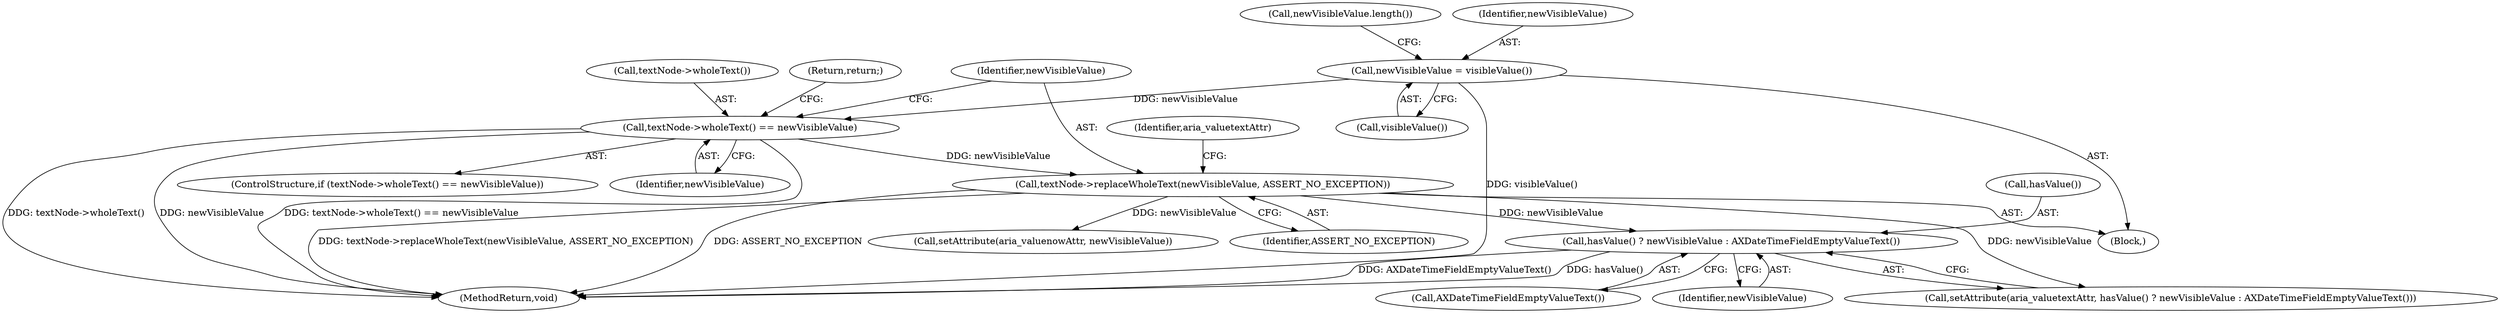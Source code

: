 digraph "1_Chrome_f7b020b3d36def118881daa4402c44ca72271482_0@del" {
"1000125" [label="(Call,hasValue() ? newVisibleValue : AXDateTimeFieldEmptyValueText())"];
"1000120" [label="(Call,textNode->replaceWholeText(newVisibleValue, ASSERT_NO_EXCEPTION))"];
"1000116" [label="(Call,textNode->wholeText() == newVisibleValue)"];
"1000108" [label="(Call,newVisibleValue = visibleValue())"];
"1000127" [label="(Identifier,newVisibleValue)"];
"1000126" [label="(Call,hasValue())"];
"1000113" [label="(Call,newVisibleValue.length())"];
"1000139" [label="(MethodReturn,void)"];
"1000124" [label="(Identifier,aria_valuetextAttr)"];
"1000129" [label="(Call,setAttribute(aria_valuenowAttr, newVisibleValue))"];
"1000125" [label="(Call,hasValue() ? newVisibleValue : AXDateTimeFieldEmptyValueText())"];
"1000110" [label="(Call,visibleValue())"];
"1000116" [label="(Call,textNode->wholeText() == newVisibleValue)"];
"1000115" [label="(ControlStructure,if (textNode->wholeText() == newVisibleValue))"];
"1000117" [label="(Call,textNode->wholeText())"];
"1000119" [label="(Return,return;)"];
"1000108" [label="(Call,newVisibleValue = visibleValue())"];
"1000122" [label="(Identifier,ASSERT_NO_EXCEPTION)"];
"1000121" [label="(Identifier,newVisibleValue)"];
"1000120" [label="(Call,textNode->replaceWholeText(newVisibleValue, ASSERT_NO_EXCEPTION))"];
"1000102" [label="(Block,)"];
"1000118" [label="(Identifier,newVisibleValue)"];
"1000123" [label="(Call,setAttribute(aria_valuetextAttr, hasValue() ? newVisibleValue : AXDateTimeFieldEmptyValueText()))"];
"1000128" [label="(Call,AXDateTimeFieldEmptyValueText())"];
"1000109" [label="(Identifier,newVisibleValue)"];
"1000125" -> "1000123"  [label="AST: "];
"1000125" -> "1000127"  [label="CFG: "];
"1000125" -> "1000128"  [label="CFG: "];
"1000126" -> "1000125"  [label="AST: "];
"1000127" -> "1000125"  [label="AST: "];
"1000128" -> "1000125"  [label="AST: "];
"1000123" -> "1000125"  [label="CFG: "];
"1000125" -> "1000139"  [label="DDG: hasValue()"];
"1000125" -> "1000139"  [label="DDG: AXDateTimeFieldEmptyValueText()"];
"1000120" -> "1000125"  [label="DDG: newVisibleValue"];
"1000120" -> "1000102"  [label="AST: "];
"1000120" -> "1000122"  [label="CFG: "];
"1000121" -> "1000120"  [label="AST: "];
"1000122" -> "1000120"  [label="AST: "];
"1000124" -> "1000120"  [label="CFG: "];
"1000120" -> "1000139"  [label="DDG: textNode->replaceWholeText(newVisibleValue, ASSERT_NO_EXCEPTION)"];
"1000120" -> "1000139"  [label="DDG: ASSERT_NO_EXCEPTION"];
"1000116" -> "1000120"  [label="DDG: newVisibleValue"];
"1000120" -> "1000123"  [label="DDG: newVisibleValue"];
"1000120" -> "1000129"  [label="DDG: newVisibleValue"];
"1000116" -> "1000115"  [label="AST: "];
"1000116" -> "1000118"  [label="CFG: "];
"1000117" -> "1000116"  [label="AST: "];
"1000118" -> "1000116"  [label="AST: "];
"1000119" -> "1000116"  [label="CFG: "];
"1000121" -> "1000116"  [label="CFG: "];
"1000116" -> "1000139"  [label="DDG: textNode->wholeText()"];
"1000116" -> "1000139"  [label="DDG: newVisibleValue"];
"1000116" -> "1000139"  [label="DDG: textNode->wholeText() == newVisibleValue"];
"1000108" -> "1000116"  [label="DDG: newVisibleValue"];
"1000108" -> "1000102"  [label="AST: "];
"1000108" -> "1000110"  [label="CFG: "];
"1000109" -> "1000108"  [label="AST: "];
"1000110" -> "1000108"  [label="AST: "];
"1000113" -> "1000108"  [label="CFG: "];
"1000108" -> "1000139"  [label="DDG: visibleValue()"];
}
